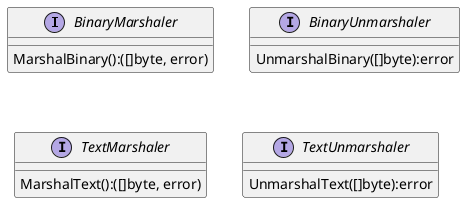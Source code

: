 @startuml
skinparam {
	defaultFontName Tohama
	defaultFontSize 14
}

interface BinaryMarshaler {
	MarshalBinary():([]byte, error)
}

interface BinaryUnmarshaler {
	UnmarshalBinary([]byte):error
}

interface TextMarshaler {
	MarshalText():([]byte, error)
}

interface TextUnmarshaler {
	UnmarshalText([]byte):error
}

@enduml
